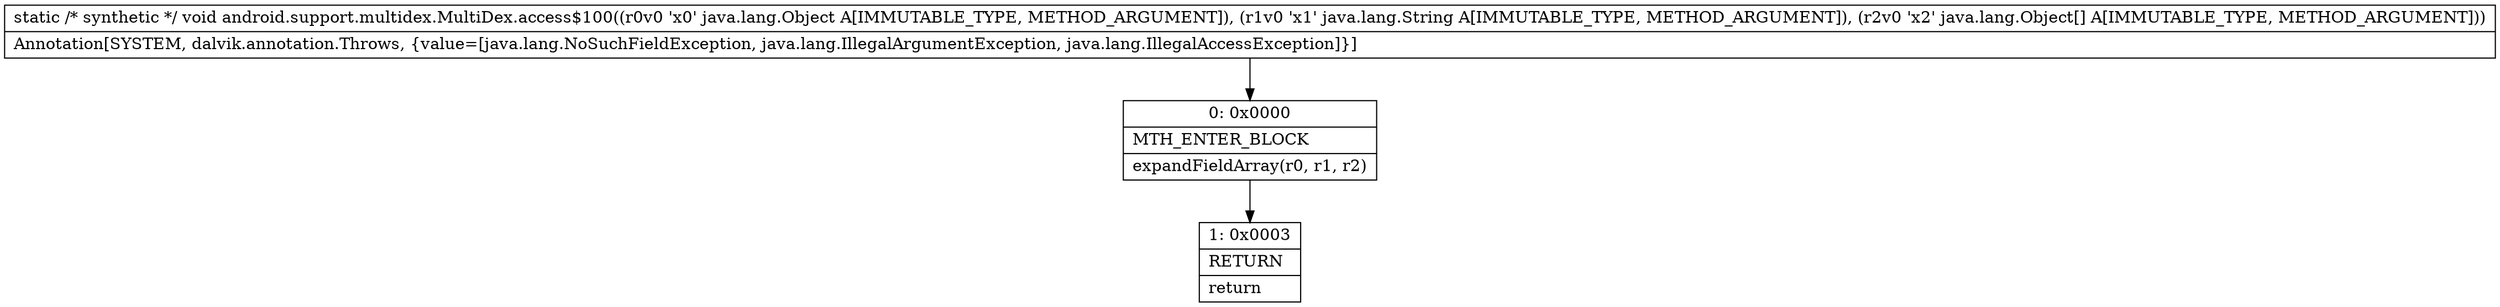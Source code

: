digraph "CFG forandroid.support.multidex.MultiDex.access$100(Ljava\/lang\/Object;Ljava\/lang\/String;[Ljava\/lang\/Object;)V" {
Node_0 [shape=record,label="{0\:\ 0x0000|MTH_ENTER_BLOCK\l|expandFieldArray(r0, r1, r2)\l}"];
Node_1 [shape=record,label="{1\:\ 0x0003|RETURN\l|return\l}"];
MethodNode[shape=record,label="{static \/* synthetic *\/ void android.support.multidex.MultiDex.access$100((r0v0 'x0' java.lang.Object A[IMMUTABLE_TYPE, METHOD_ARGUMENT]), (r1v0 'x1' java.lang.String A[IMMUTABLE_TYPE, METHOD_ARGUMENT]), (r2v0 'x2' java.lang.Object[] A[IMMUTABLE_TYPE, METHOD_ARGUMENT]))  | Annotation[SYSTEM, dalvik.annotation.Throws, \{value=[java.lang.NoSuchFieldException, java.lang.IllegalArgumentException, java.lang.IllegalAccessException]\}]\l}"];
MethodNode -> Node_0;
Node_0 -> Node_1;
}

